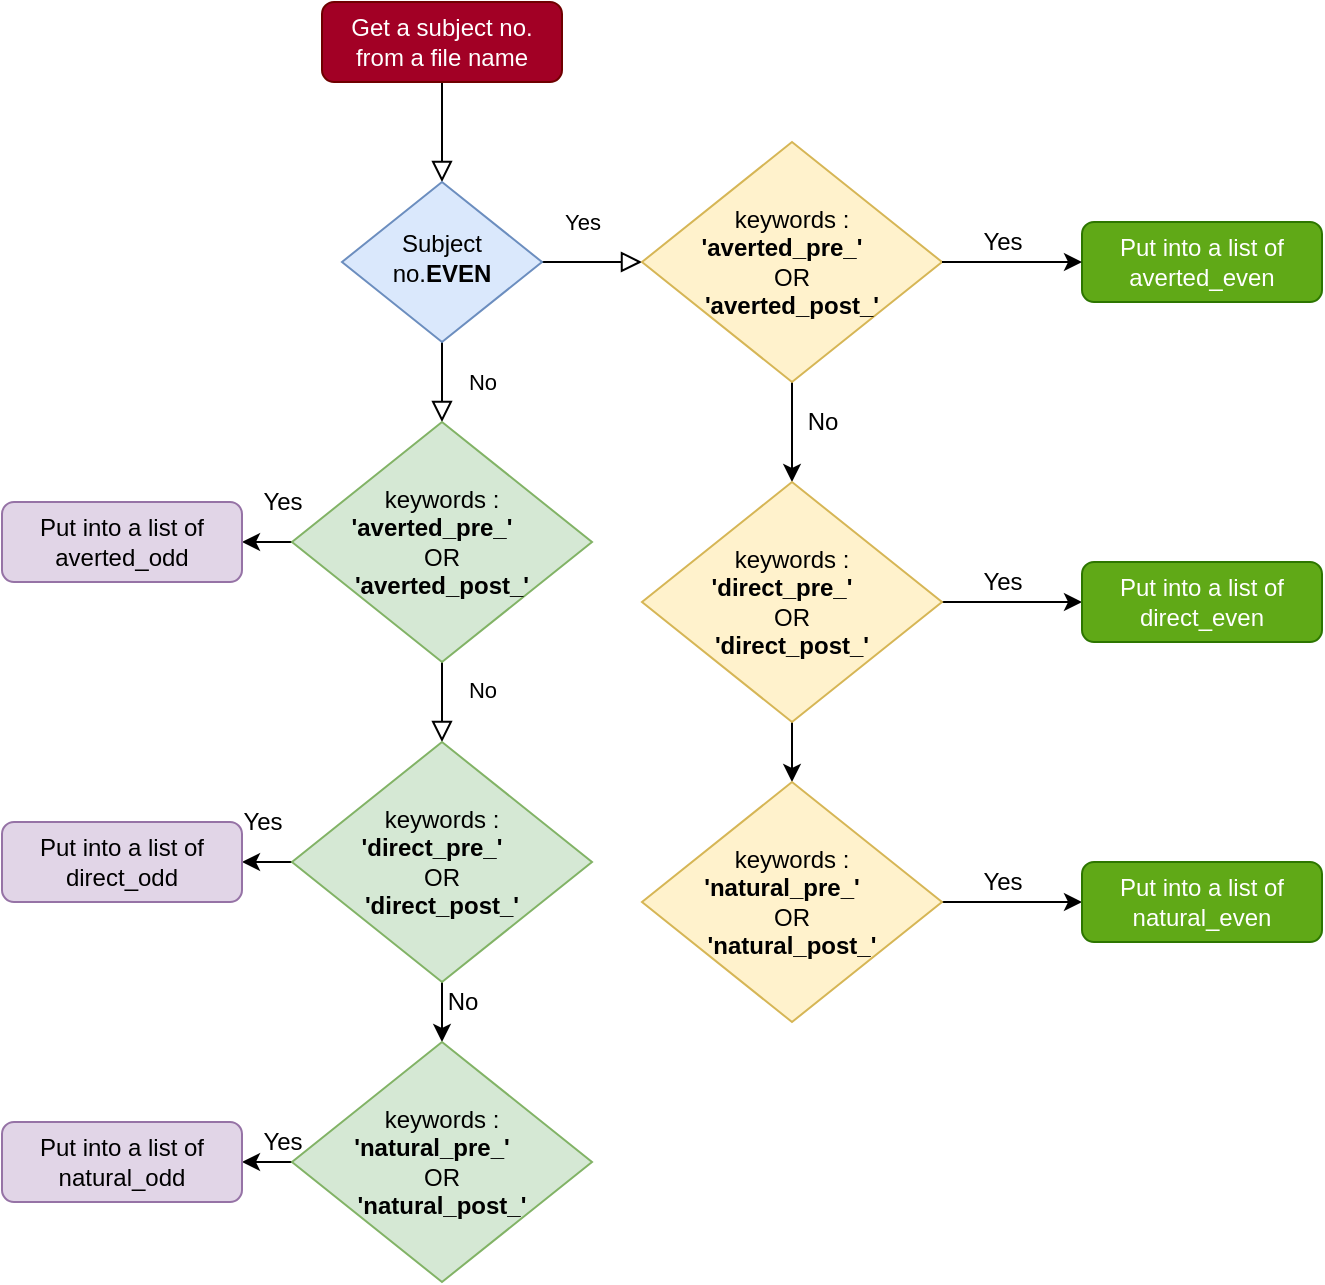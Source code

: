 <mxfile version="14.8.1" type="github">
  <diagram id="C5RBs43oDa-KdzZeNtuy" name="Page-1">
    <mxGraphModel dx="1422" dy="921" grid="1" gridSize="10" guides="1" tooltips="1" connect="1" arrows="1" fold="1" page="1" pageScale="1" pageWidth="827" pageHeight="1169" math="0" shadow="0">
      <root>
        <mxCell id="WIyWlLk6GJQsqaUBKTNV-0" />
        <mxCell id="WIyWlLk6GJQsqaUBKTNV-1" parent="WIyWlLk6GJQsqaUBKTNV-0" />
        <mxCell id="WIyWlLk6GJQsqaUBKTNV-2" value="" style="rounded=0;html=1;jettySize=auto;orthogonalLoop=1;fontSize=11;endArrow=block;endFill=0;endSize=8;strokeWidth=1;shadow=0;labelBackgroundColor=none;edgeStyle=orthogonalEdgeStyle;" parent="WIyWlLk6GJQsqaUBKTNV-1" source="WIyWlLk6GJQsqaUBKTNV-3" target="WIyWlLk6GJQsqaUBKTNV-6" edge="1">
          <mxGeometry relative="1" as="geometry" />
        </mxCell>
        <mxCell id="WIyWlLk6GJQsqaUBKTNV-3" value="Get a subject no. from a file name" style="rounded=1;whiteSpace=wrap;html=1;fontSize=12;glass=0;strokeWidth=1;shadow=0;fillColor=#a20025;strokeColor=#6F0000;fontColor=#ffffff;" parent="WIyWlLk6GJQsqaUBKTNV-1" vertex="1">
          <mxGeometry x="160" y="80" width="120" height="40" as="geometry" />
        </mxCell>
        <mxCell id="WIyWlLk6GJQsqaUBKTNV-4" value="No" style="rounded=0;html=1;jettySize=auto;orthogonalLoop=1;fontSize=11;endArrow=block;endFill=0;endSize=8;strokeWidth=1;shadow=0;labelBackgroundColor=none;edgeStyle=orthogonalEdgeStyle;" parent="WIyWlLk6GJQsqaUBKTNV-1" source="WIyWlLk6GJQsqaUBKTNV-6" edge="1">
          <mxGeometry y="20" relative="1" as="geometry">
            <mxPoint as="offset" />
            <mxPoint x="220" y="290" as="targetPoint" />
          </mxGeometry>
        </mxCell>
        <mxCell id="WIyWlLk6GJQsqaUBKTNV-5" value="Yes" style="edgeStyle=orthogonalEdgeStyle;rounded=0;html=1;jettySize=auto;orthogonalLoop=1;fontSize=11;endArrow=block;endFill=0;endSize=8;strokeWidth=1;shadow=0;labelBackgroundColor=none;" parent="WIyWlLk6GJQsqaUBKTNV-1" source="WIyWlLk6GJQsqaUBKTNV-6" target="Ws5sUQtPLGsMqZBDvmwy-5" edge="1">
          <mxGeometry x="-0.2" y="20" relative="1" as="geometry">
            <mxPoint as="offset" />
            <mxPoint x="320" y="210" as="targetPoint" />
          </mxGeometry>
        </mxCell>
        <mxCell id="WIyWlLk6GJQsqaUBKTNV-6" value="Subject&lt;br&gt;no.&lt;b&gt;EVEN&lt;/b&gt;" style="rhombus;whiteSpace=wrap;html=1;shadow=0;fontFamily=Helvetica;fontSize=12;align=center;strokeWidth=1;spacing=6;spacingTop=-4;fillColor=#dae8fc;strokeColor=#6c8ebf;" parent="WIyWlLk6GJQsqaUBKTNV-1" vertex="1">
          <mxGeometry x="170" y="170" width="100" height="80" as="geometry" />
        </mxCell>
        <mxCell id="WIyWlLk6GJQsqaUBKTNV-8" value="No" style="rounded=0;html=1;jettySize=auto;orthogonalLoop=1;fontSize=11;endArrow=block;endFill=0;endSize=8;strokeWidth=1;shadow=0;labelBackgroundColor=none;edgeStyle=orthogonalEdgeStyle;" parent="WIyWlLk6GJQsqaUBKTNV-1" edge="1">
          <mxGeometry x="0.333" y="20" relative="1" as="geometry">
            <mxPoint as="offset" />
            <mxPoint x="220" y="370" as="sourcePoint" />
            <mxPoint x="220" y="450" as="targetPoint" />
          </mxGeometry>
        </mxCell>
        <mxCell id="Ws5sUQtPLGsMqZBDvmwy-12" value="" style="edgeStyle=orthogonalEdgeStyle;rounded=0;orthogonalLoop=1;jettySize=auto;html=1;" edge="1" parent="WIyWlLk6GJQsqaUBKTNV-1" source="Ws5sUQtPLGsMqZBDvmwy-5">
          <mxGeometry relative="1" as="geometry">
            <mxPoint x="395" y="320" as="targetPoint" />
          </mxGeometry>
        </mxCell>
        <mxCell id="Ws5sUQtPLGsMqZBDvmwy-5" value="&lt;span style=&quot;font-family: &amp;#34;helvetica&amp;#34;&quot;&gt;keywords :&lt;/span&gt;&lt;br style=&quot;font-family: &amp;#34;helvetica&amp;#34;&quot;&gt;&lt;span style=&quot;font-family: &amp;#34;helvetica&amp;#34;&quot;&gt;&lt;b&gt;&#39;averted_pre_&#39;&amp;nbsp; &amp;nbsp;&lt;br&gt;&lt;/b&gt;OR&lt;br&gt;&lt;b&gt;&#39;averted_post_&#39;&lt;/b&gt;&lt;/span&gt;" style="rhombus;whiteSpace=wrap;html=1;fillColor=#fff2cc;strokeColor=#d6b656;" vertex="1" parent="WIyWlLk6GJQsqaUBKTNV-1">
          <mxGeometry x="320" y="150" width="150" height="120" as="geometry" />
        </mxCell>
        <mxCell id="Ws5sUQtPLGsMqZBDvmwy-8" value="Put into a list of averted_even" style="rounded=1;whiteSpace=wrap;html=1;fontSize=12;glass=0;strokeWidth=1;shadow=0;fillColor=#60a917;strokeColor=#2D7600;fontColor=#ffffff;" vertex="1" parent="WIyWlLk6GJQsqaUBKTNV-1">
          <mxGeometry x="540" y="190" width="120" height="40" as="geometry" />
        </mxCell>
        <mxCell id="Ws5sUQtPLGsMqZBDvmwy-7" value="" style="edgeStyle=orthogonalEdgeStyle;rounded=0;orthogonalLoop=1;jettySize=auto;html=1;" edge="1" parent="WIyWlLk6GJQsqaUBKTNV-1" source="Ws5sUQtPLGsMqZBDvmwy-5">
          <mxGeometry relative="1" as="geometry">
            <mxPoint x="540" y="210" as="targetPoint" />
          </mxGeometry>
        </mxCell>
        <mxCell id="Ws5sUQtPLGsMqZBDvmwy-10" value="Yes" style="text;html=1;align=center;verticalAlign=middle;resizable=0;points=[];autosize=1;strokeColor=none;" vertex="1" parent="WIyWlLk6GJQsqaUBKTNV-1">
          <mxGeometry x="480" y="190" width="40" height="20" as="geometry" />
        </mxCell>
        <mxCell id="Ws5sUQtPLGsMqZBDvmwy-13" style="edgeStyle=orthogonalEdgeStyle;rounded=0;orthogonalLoop=1;jettySize=auto;html=1;exitX=0.5;exitY=1;exitDx=0;exitDy=0;" edge="1" parent="WIyWlLk6GJQsqaUBKTNV-1">
          <mxGeometry relative="1" as="geometry">
            <mxPoint x="395" y="480" as="sourcePoint" />
            <mxPoint x="395" y="480" as="targetPoint" />
          </mxGeometry>
        </mxCell>
        <mxCell id="Ws5sUQtPLGsMqZBDvmwy-18" value="" style="edgeStyle=orthogonalEdgeStyle;rounded=0;orthogonalLoop=1;jettySize=auto;html=1;" edge="1" parent="WIyWlLk6GJQsqaUBKTNV-1" source="Ws5sUQtPLGsMqZBDvmwy-15">
          <mxGeometry relative="1" as="geometry">
            <mxPoint x="540" y="380" as="targetPoint" />
          </mxGeometry>
        </mxCell>
        <mxCell id="Ws5sUQtPLGsMqZBDvmwy-22" value="" style="edgeStyle=orthogonalEdgeStyle;rounded=0;orthogonalLoop=1;jettySize=auto;html=1;" edge="1" parent="WIyWlLk6GJQsqaUBKTNV-1" source="Ws5sUQtPLGsMqZBDvmwy-15" target="Ws5sUQtPLGsMqZBDvmwy-21">
          <mxGeometry relative="1" as="geometry" />
        </mxCell>
        <mxCell id="Ws5sUQtPLGsMqZBDvmwy-15" value="&lt;span style=&quot;font-family: &amp;#34;helvetica&amp;#34;&quot;&gt;keywords :&lt;/span&gt;&lt;br style=&quot;font-family: &amp;#34;helvetica&amp;#34;&quot;&gt;&lt;span style=&quot;font-family: &amp;#34;helvetica&amp;#34;&quot;&gt;&lt;b&gt;&#39;direct_pre_&#39;&amp;nbsp; &amp;nbsp;&lt;br&gt;&lt;/b&gt;OR&lt;br&gt;&lt;b&gt;&#39;direct_post_&#39;&lt;/b&gt;&lt;/span&gt;" style="rhombus;whiteSpace=wrap;html=1;fillColor=#fff2cc;strokeColor=#d6b656;" vertex="1" parent="WIyWlLk6GJQsqaUBKTNV-1">
          <mxGeometry x="320" y="320" width="150" height="120" as="geometry" />
        </mxCell>
        <mxCell id="Ws5sUQtPLGsMqZBDvmwy-16" value="No" style="text;html=1;align=center;verticalAlign=middle;resizable=0;points=[];autosize=1;strokeColor=none;" vertex="1" parent="WIyWlLk6GJQsqaUBKTNV-1">
          <mxGeometry x="395" y="280" width="30" height="20" as="geometry" />
        </mxCell>
        <mxCell id="Ws5sUQtPLGsMqZBDvmwy-19" value="Put into a list of direct_even" style="rounded=1;whiteSpace=wrap;html=1;fontSize=12;glass=0;strokeWidth=1;shadow=0;fillColor=#60a917;strokeColor=#2D7600;fontColor=#ffffff;" vertex="1" parent="WIyWlLk6GJQsqaUBKTNV-1">
          <mxGeometry x="540" y="360" width="120" height="40" as="geometry" />
        </mxCell>
        <mxCell id="Ws5sUQtPLGsMqZBDvmwy-20" value="Yes" style="text;html=1;align=center;verticalAlign=middle;resizable=0;points=[];autosize=1;strokeColor=none;" vertex="1" parent="WIyWlLk6GJQsqaUBKTNV-1">
          <mxGeometry x="480" y="360" width="40" height="20" as="geometry" />
        </mxCell>
        <mxCell id="Ws5sUQtPLGsMqZBDvmwy-24" value="" style="edgeStyle=orthogonalEdgeStyle;rounded=0;orthogonalLoop=1;jettySize=auto;html=1;" edge="1" parent="WIyWlLk6GJQsqaUBKTNV-1" source="Ws5sUQtPLGsMqZBDvmwy-21">
          <mxGeometry relative="1" as="geometry">
            <mxPoint x="540" y="530" as="targetPoint" />
          </mxGeometry>
        </mxCell>
        <mxCell id="Ws5sUQtPLGsMqZBDvmwy-21" value="&lt;span style=&quot;font-family: &amp;#34;helvetica&amp;#34;&quot;&gt;keywords :&lt;/span&gt;&lt;br style=&quot;font-family: &amp;#34;helvetica&amp;#34;&quot;&gt;&lt;span style=&quot;font-family: &amp;#34;helvetica&amp;#34;&quot;&gt;&lt;b&gt;&#39;natural_pre_&#39;&amp;nbsp; &amp;nbsp;&lt;br&gt;&lt;/b&gt;OR&lt;br&gt;&lt;b&gt;&#39;natural_post_&#39;&lt;/b&gt;&lt;/span&gt;" style="rhombus;whiteSpace=wrap;html=1;fillColor=#fff2cc;strokeColor=#d6b656;" vertex="1" parent="WIyWlLk6GJQsqaUBKTNV-1">
          <mxGeometry x="320" y="470" width="150" height="120" as="geometry" />
        </mxCell>
        <mxCell id="Ws5sUQtPLGsMqZBDvmwy-25" value="Put into a list of natural_even" style="rounded=1;whiteSpace=wrap;html=1;fontSize=12;glass=0;strokeWidth=1;shadow=0;fillColor=#60a917;strokeColor=#2D7600;fontColor=#ffffff;" vertex="1" parent="WIyWlLk6GJQsqaUBKTNV-1">
          <mxGeometry x="540" y="510" width="120" height="40" as="geometry" />
        </mxCell>
        <mxCell id="Ws5sUQtPLGsMqZBDvmwy-26" value="Yes" style="text;html=1;align=center;verticalAlign=middle;resizable=0;points=[];autosize=1;strokeColor=none;" vertex="1" parent="WIyWlLk6GJQsqaUBKTNV-1">
          <mxGeometry x="480" y="510" width="40" height="20" as="geometry" />
        </mxCell>
        <mxCell id="Ws5sUQtPLGsMqZBDvmwy-29" value="" style="edgeStyle=orthogonalEdgeStyle;rounded=0;orthogonalLoop=1;jettySize=auto;html=1;" edge="1" parent="WIyWlLk6GJQsqaUBKTNV-1" source="Ws5sUQtPLGsMqZBDvmwy-27" target="Ws5sUQtPLGsMqZBDvmwy-28">
          <mxGeometry relative="1" as="geometry" />
        </mxCell>
        <mxCell id="Ws5sUQtPLGsMqZBDvmwy-27" value="&lt;span style=&quot;font-family: &amp;#34;helvetica&amp;#34;&quot;&gt;keywords :&lt;/span&gt;&lt;br style=&quot;font-family: &amp;#34;helvetica&amp;#34;&quot;&gt;&lt;span style=&quot;font-family: &amp;#34;helvetica&amp;#34;&quot;&gt;&lt;b&gt;&#39;averted_pre_&#39;&amp;nbsp; &amp;nbsp;&lt;br&gt;&lt;/b&gt;OR&lt;br&gt;&lt;b&gt;&#39;averted_post_&#39;&lt;/b&gt;&lt;/span&gt;" style="rhombus;whiteSpace=wrap;html=1;fillColor=#d5e8d4;strokeColor=#82b366;" vertex="1" parent="WIyWlLk6GJQsqaUBKTNV-1">
          <mxGeometry x="145" y="290" width="150" height="120" as="geometry" />
        </mxCell>
        <mxCell id="Ws5sUQtPLGsMqZBDvmwy-28" value="Put into a list of averted_odd" style="rounded=1;whiteSpace=wrap;html=1;fontSize=12;glass=0;strokeWidth=1;shadow=0;fillColor=#e1d5e7;strokeColor=#9673a6;" vertex="1" parent="WIyWlLk6GJQsqaUBKTNV-1">
          <mxGeometry y="330" width="120" height="40" as="geometry" />
        </mxCell>
        <mxCell id="Ws5sUQtPLGsMqZBDvmwy-30" value="Yes" style="text;html=1;align=center;verticalAlign=middle;resizable=0;points=[];autosize=1;strokeColor=none;" vertex="1" parent="WIyWlLk6GJQsqaUBKTNV-1">
          <mxGeometry x="120" y="320" width="40" height="20" as="geometry" />
        </mxCell>
        <mxCell id="Ws5sUQtPLGsMqZBDvmwy-33" value="" style="edgeStyle=orthogonalEdgeStyle;rounded=0;orthogonalLoop=1;jettySize=auto;html=1;" edge="1" parent="WIyWlLk6GJQsqaUBKTNV-1" source="Ws5sUQtPLGsMqZBDvmwy-31" target="Ws5sUQtPLGsMqZBDvmwy-32">
          <mxGeometry relative="1" as="geometry" />
        </mxCell>
        <mxCell id="Ws5sUQtPLGsMqZBDvmwy-36" value="" style="edgeStyle=orthogonalEdgeStyle;rounded=0;orthogonalLoop=1;jettySize=auto;html=1;" edge="1" parent="WIyWlLk6GJQsqaUBKTNV-1" source="Ws5sUQtPLGsMqZBDvmwy-31" target="Ws5sUQtPLGsMqZBDvmwy-35">
          <mxGeometry relative="1" as="geometry" />
        </mxCell>
        <mxCell id="Ws5sUQtPLGsMqZBDvmwy-31" value="&lt;span style=&quot;font-family: &amp;#34;helvetica&amp;#34;&quot;&gt;keywords :&lt;/span&gt;&lt;br style=&quot;font-family: &amp;#34;helvetica&amp;#34;&quot;&gt;&lt;span style=&quot;font-family: &amp;#34;helvetica&amp;#34;&quot;&gt;&lt;b&gt;&#39;direct_pre_&#39;&amp;nbsp; &amp;nbsp;&lt;br&gt;&lt;/b&gt;OR&lt;br&gt;&lt;b&gt;&#39;direct_post_&#39;&lt;/b&gt;&lt;/span&gt;" style="rhombus;whiteSpace=wrap;html=1;fillColor=#d5e8d4;strokeColor=#82b366;" vertex="1" parent="WIyWlLk6GJQsqaUBKTNV-1">
          <mxGeometry x="145" y="450" width="150" height="120" as="geometry" />
        </mxCell>
        <mxCell id="Ws5sUQtPLGsMqZBDvmwy-32" value="Put into a list of direct_odd" style="rounded=1;whiteSpace=wrap;html=1;fontSize=12;glass=0;strokeWidth=1;shadow=0;fillColor=#e1d5e7;strokeColor=#9673a6;" vertex="1" parent="WIyWlLk6GJQsqaUBKTNV-1">
          <mxGeometry y="490" width="120" height="40" as="geometry" />
        </mxCell>
        <mxCell id="Ws5sUQtPLGsMqZBDvmwy-34" value="Yes" style="text;html=1;align=center;verticalAlign=middle;resizable=0;points=[];autosize=1;strokeColor=none;" vertex="1" parent="WIyWlLk6GJQsqaUBKTNV-1">
          <mxGeometry x="110" y="480" width="40" height="20" as="geometry" />
        </mxCell>
        <mxCell id="Ws5sUQtPLGsMqZBDvmwy-38" value="" style="edgeStyle=orthogonalEdgeStyle;rounded=0;orthogonalLoop=1;jettySize=auto;html=1;" edge="1" parent="WIyWlLk6GJQsqaUBKTNV-1" source="Ws5sUQtPLGsMqZBDvmwy-35" target="Ws5sUQtPLGsMqZBDvmwy-37">
          <mxGeometry relative="1" as="geometry" />
        </mxCell>
        <mxCell id="Ws5sUQtPLGsMqZBDvmwy-35" value="&lt;span style=&quot;font-family: &amp;#34;helvetica&amp;#34;&quot;&gt;keywords :&lt;/span&gt;&lt;br style=&quot;font-family: &amp;#34;helvetica&amp;#34;&quot;&gt;&lt;span style=&quot;font-family: &amp;#34;helvetica&amp;#34;&quot;&gt;&lt;b&gt;&#39;natural_pre_&#39;&amp;nbsp; &amp;nbsp;&lt;br&gt;&lt;/b&gt;OR&lt;br&gt;&lt;b&gt;&#39;natural_post_&#39;&lt;/b&gt;&lt;/span&gt;" style="rhombus;whiteSpace=wrap;html=1;fillColor=#d5e8d4;strokeColor=#82b366;" vertex="1" parent="WIyWlLk6GJQsqaUBKTNV-1">
          <mxGeometry x="145" y="600" width="150" height="120" as="geometry" />
        </mxCell>
        <mxCell id="Ws5sUQtPLGsMqZBDvmwy-37" value="Put into a list of natural_odd" style="rounded=1;whiteSpace=wrap;html=1;fontSize=12;glass=0;strokeWidth=1;shadow=0;fillColor=#e1d5e7;strokeColor=#9673a6;" vertex="1" parent="WIyWlLk6GJQsqaUBKTNV-1">
          <mxGeometry y="640" width="120" height="40" as="geometry" />
        </mxCell>
        <mxCell id="Ws5sUQtPLGsMqZBDvmwy-39" value="Yes" style="text;html=1;align=center;verticalAlign=middle;resizable=0;points=[];autosize=1;strokeColor=none;" vertex="1" parent="WIyWlLk6GJQsqaUBKTNV-1">
          <mxGeometry x="120" y="640" width="40" height="20" as="geometry" />
        </mxCell>
        <mxCell id="Ws5sUQtPLGsMqZBDvmwy-40" value="No" style="text;html=1;align=center;verticalAlign=middle;resizable=0;points=[];autosize=1;strokeColor=none;" vertex="1" parent="WIyWlLk6GJQsqaUBKTNV-1">
          <mxGeometry x="215" y="570" width="30" height="20" as="geometry" />
        </mxCell>
      </root>
    </mxGraphModel>
  </diagram>
</mxfile>
